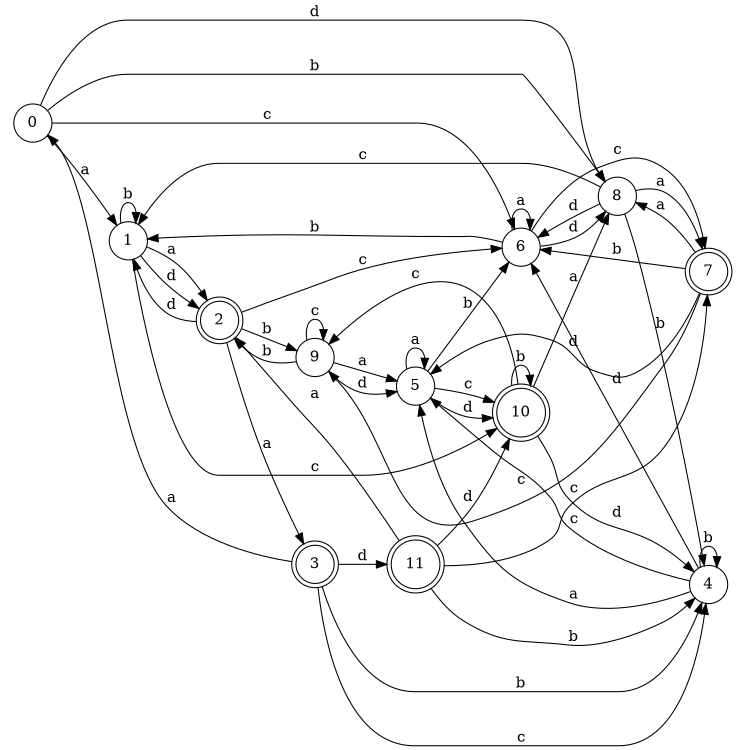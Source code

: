 digraph n10_1 {
__start0 [label="" shape="none"];

rankdir=LR;
size="8,5";

s0 [style="filled", color="black", fillcolor="white" shape="circle", label="0"];
s1 [style="filled", color="black", fillcolor="white" shape="circle", label="1"];
s2 [style="rounded,filled", color="black", fillcolor="white" shape="doublecircle", label="2"];
s3 [style="rounded,filled", color="black", fillcolor="white" shape="doublecircle", label="3"];
s4 [style="filled", color="black", fillcolor="white" shape="circle", label="4"];
s5 [style="filled", color="black", fillcolor="white" shape="circle", label="5"];
s6 [style="filled", color="black", fillcolor="white" shape="circle", label="6"];
s7 [style="rounded,filled", color="black", fillcolor="white" shape="doublecircle", label="7"];
s8 [style="filled", color="black", fillcolor="white" shape="circle", label="8"];
s9 [style="filled", color="black", fillcolor="white" shape="circle", label="9"];
s10 [style="rounded,filled", color="black", fillcolor="white" shape="doublecircle", label="10"];
s11 [style="rounded,filled", color="black", fillcolor="white" shape="doublecircle", label="11"];
s0 -> s1 [label="a"];
s0 -> s8 [label="b"];
s0 -> s6 [label="c"];
s0 -> s8 [label="d"];
s1 -> s2 [label="a"];
s1 -> s1 [label="b"];
s1 -> s10 [label="c"];
s1 -> s2 [label="d"];
s2 -> s3 [label="a"];
s2 -> s9 [label="b"];
s2 -> s6 [label="c"];
s2 -> s1 [label="d"];
s3 -> s0 [label="a"];
s3 -> s4 [label="b"];
s3 -> s4 [label="c"];
s3 -> s11 [label="d"];
s4 -> s5 [label="a"];
s4 -> s4 [label="b"];
s4 -> s5 [label="c"];
s4 -> s6 [label="d"];
s5 -> s5 [label="a"];
s5 -> s6 [label="b"];
s5 -> s10 [label="c"];
s5 -> s10 [label="d"];
s6 -> s6 [label="a"];
s6 -> s1 [label="b"];
s6 -> s7 [label="c"];
s6 -> s8 [label="d"];
s7 -> s8 [label="a"];
s7 -> s6 [label="b"];
s7 -> s9 [label="c"];
s7 -> s5 [label="d"];
s8 -> s7 [label="a"];
s8 -> s4 [label="b"];
s8 -> s1 [label="c"];
s8 -> s6 [label="d"];
s9 -> s5 [label="a"];
s9 -> s2 [label="b"];
s9 -> s9 [label="c"];
s9 -> s5 [label="d"];
s10 -> s8 [label="a"];
s10 -> s10 [label="b"];
s10 -> s9 [label="c"];
s10 -> s4 [label="d"];
s11 -> s2 [label="a"];
s11 -> s4 [label="b"];
s11 -> s7 [label="c"];
s11 -> s10 [label="d"];

}